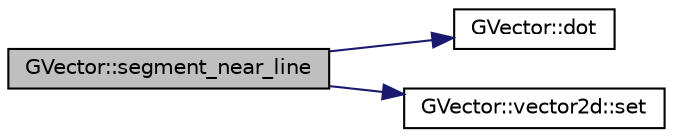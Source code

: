 digraph "GVector::segment_near_line"
{
 // INTERACTIVE_SVG=YES
  edge [fontname="Helvetica",fontsize="10",labelfontname="Helvetica",labelfontsize="10"];
  node [fontname="Helvetica",fontsize="10",shape=record];
  rankdir="LR";
  Node1 [label="GVector::segment_near_line",height=0.2,width=0.4,color="black", fillcolor="grey75", style="filled", fontcolor="black"];
  Node1 -> Node2 [color="midnightblue",fontsize="10",style="solid",fontname="Helvetica"];
  Node2 [label="GVector::dot",height=0.2,width=0.4,color="black", fillcolor="white", style="filled",URL="$d5/da9/namespace_g_vector.html#ada9b819d8266fe34bfb13b480a9a3107"];
  Node1 -> Node3 [color="midnightblue",fontsize="10",style="solid",fontname="Helvetica"];
  Node3 [label="GVector::vector2d::set",height=0.2,width=0.4,color="black", fillcolor="white", style="filled",URL="$d8/d10/class_g_vector_1_1vector2d.html#a516a8af580a014b0326c832127ba44b4",tooltip="set the components of the vector "];
}
